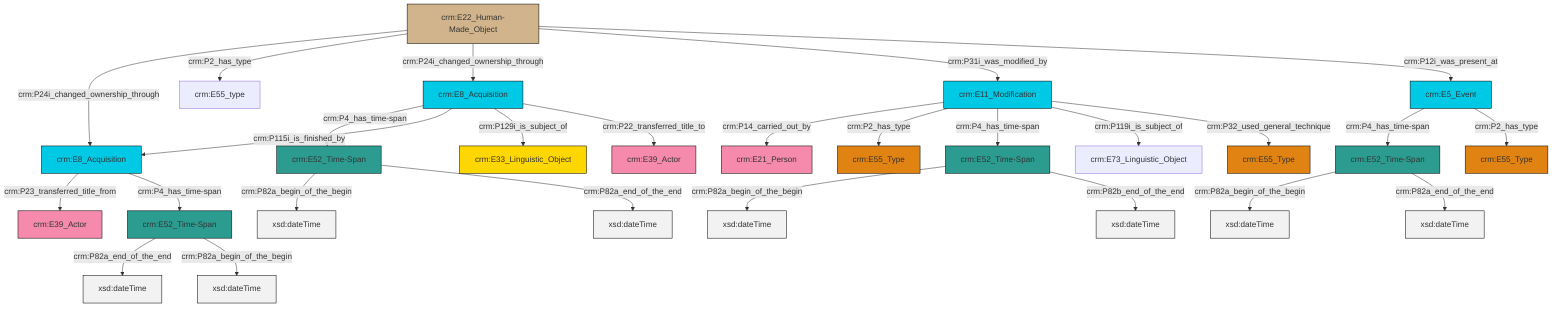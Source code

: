 graph TD
classDef Literal fill:#f2f2f2,stroke:#000000;
classDef CRM_Entity fill:#FFFFFF,stroke:#000000;
classDef Temporal_Entity fill:#00C9E6, stroke:#000000;
classDef Type fill:#E18312, stroke:#000000;
classDef Time-Span fill:#2C9C91, stroke:#000000;
classDef Appellation fill:#FFEB7F, stroke:#000000;
classDef Place fill:#008836, stroke:#000000;
classDef Persistent_Item fill:#B266B2, stroke:#000000;
classDef Conceptual_Object fill:#FFD700, stroke:#000000;
classDef Physical_Thing fill:#D2B48C, stroke:#000000;
classDef Actor fill:#f58aad, stroke:#000000;
classDef PC_Classes fill:#4ce600, stroke:#000000;
classDef Multi fill:#cccccc,stroke:#000000;

0["crm:E22_Human-Made_Object"]:::Physical_Thing -->|crm:P24i_changed_ownership_through| 1["crm:E8_Acquisition"]:::Temporal_Entity
2["crm:E8_Acquisition"]:::Temporal_Entity -->|crm:P4_has_time-span| 3["crm:E52_Time-Span"]:::Time-Span
1["crm:E8_Acquisition"]:::Temporal_Entity -->|crm:P23_transferred_title_from| 4["crm:E39_Actor"]:::Actor
5["crm:E52_Time-Span"]:::Time-Span -->|crm:P82a_end_of_the_end| 6[xsd:dateTime]:::Literal
7["crm:E5_Event"]:::Temporal_Entity -->|crm:P4_has_time-span| 8["crm:E52_Time-Span"]:::Time-Span
0["crm:E22_Human-Made_Object"]:::Physical_Thing -->|crm:P2_has_type| 9["crm:E55_type"]:::Default
8["crm:E52_Time-Span"]:::Time-Span -->|crm:P82a_begin_of_the_begin| 10[xsd:dateTime]:::Literal
15["crm:E11_Modification"]:::Temporal_Entity -->|crm:P14_carried_out_by| 11["crm:E21_Person"]:::Actor
18["crm:E52_Time-Span"]:::Time-Span -->|crm:P82a_begin_of_the_begin| 19[xsd:dateTime]:::Literal
1["crm:E8_Acquisition"]:::Temporal_Entity -->|crm:P4_has_time-span| 5["crm:E52_Time-Span"]:::Time-Span
15["crm:E11_Modification"]:::Temporal_Entity -->|crm:P2_has_type| 22["crm:E55_Type"]:::Type
3["crm:E52_Time-Span"]:::Time-Span -->|crm:P82a_begin_of_the_begin| 23[xsd:dateTime]:::Literal
15["crm:E11_Modification"]:::Temporal_Entity -->|crm:P4_has_time-span| 18["crm:E52_Time-Span"]:::Time-Span
18["crm:E52_Time-Span"]:::Time-Span -->|crm:P82b_end_of_the_end| 27[xsd:dateTime]:::Literal
15["crm:E11_Modification"]:::Temporal_Entity -->|crm:P119i_is_subject_of| 28["crm:E73_Linguistic_Object"]:::Default
7["crm:E5_Event"]:::Temporal_Entity -->|crm:P2_has_type| 13["crm:E55_Type"]:::Type
2["crm:E8_Acquisition"]:::Temporal_Entity -->|crm:P115i_is_finished_by| 1["crm:E8_Acquisition"]:::Temporal_Entity
2["crm:E8_Acquisition"]:::Temporal_Entity -->|crm:P129i_is_subject_of| 24["crm:E33_Linguistic_Object"]:::Conceptual_Object
8["crm:E52_Time-Span"]:::Time-Span -->|crm:P82a_end_of_the_end| 33[xsd:dateTime]:::Literal
0["crm:E22_Human-Made_Object"]:::Physical_Thing -->|crm:P24i_changed_ownership_through| 2["crm:E8_Acquisition"]:::Temporal_Entity
15["crm:E11_Modification"]:::Temporal_Entity -->|crm:P32_used_general_technique| 20["crm:E55_Type"]:::Type
0["crm:E22_Human-Made_Object"]:::Physical_Thing -->|crm:P31i_was_modified_by| 15["crm:E11_Modification"]:::Temporal_Entity
0["crm:E22_Human-Made_Object"]:::Physical_Thing -->|crm:P12i_was_present_at| 7["crm:E5_Event"]:::Temporal_Entity
2["crm:E8_Acquisition"]:::Temporal_Entity -->|crm:P22_transferred_title_to| 35["crm:E39_Actor"]:::Actor
3["crm:E52_Time-Span"]:::Time-Span -->|crm:P82a_end_of_the_end| 42[xsd:dateTime]:::Literal
5["crm:E52_Time-Span"]:::Time-Span -->|crm:P82a_begin_of_the_begin| 43[xsd:dateTime]:::Literal